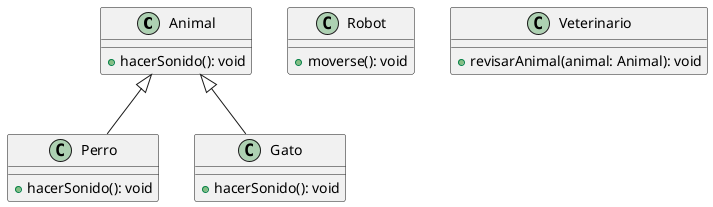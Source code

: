 @startuml

class Animal {
  +hacerSonido(): void
}

class Perro {
  +hacerSonido(): void
}

class Gato {
  +hacerSonido(): void
}

class Robot {
  +moverse(): void
}

class Veterinario {
  +revisarAnimal(animal: Animal): void
}

Animal <|-- Perro
Animal <|-- Gato

@enduml
